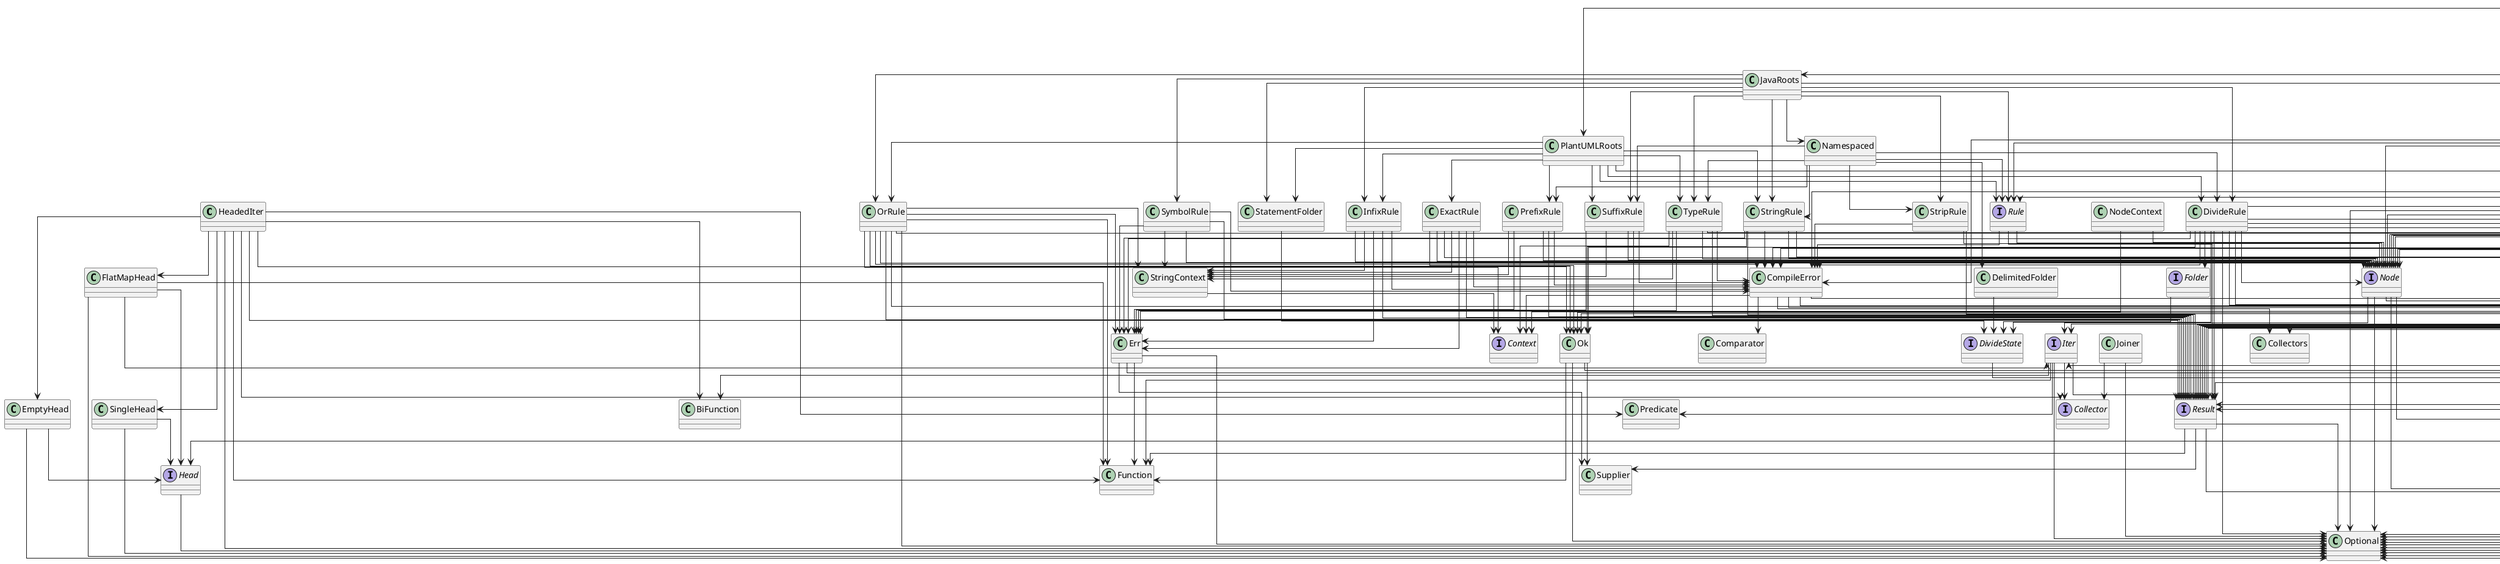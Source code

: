 @startuml
skinparam linetype ortho
HeadedIter --> Collector
HeadedIter --> EmptyHead
HeadedIter --> FlatMapHead
HeadedIter --> SingleHead
HeadedIter --> Ok
HeadedIter --> Result
HeadedIter --> Optional
HeadedIter --> BiFunction
HeadedIter --> Function
HeadedIter --> Predicate
class HeadedIter
Roots --> Node
Roots --> Location
Roots --> Map
class Roots
All --> Node
All --> Location
All --> Map
interface All
SymbolRule --> Err
SymbolRule --> Result
SymbolRule --> Node
SymbolRule --> StringContext
SymbolRule --> CompileError
class SymbolRule
EmptyHead --> Head
EmptyHead --> Optional
class EmptyHead
JavaRoots --> Namespaced
JavaRoots --> DivideRule
JavaRoots --> InfixRule
JavaRoots --> OrRule
JavaRoots --> Rule
JavaRoots --> StringRule
JavaRoots --> StripRule
JavaRoots --> SuffixRule
JavaRoots --> SymbolRule
JavaRoots --> TypeRule
JavaRoots --> StatementFolder
JavaRoots --> List
class JavaRoots
Sources --> Result
Sources --> IOException
Sources --> Map
interface Sources
Iters --> Tuple2
Iters --> RangeHead
Iters --> ArrayList
Iters --> List
Iters --> Map
Iters --> Set
class Iters
PlantUMLRoots --> DivideRule
PlantUMLRoots --> ExactRule
PlantUMLRoots --> InfixRule
PlantUMLRoots --> OrRule
PlantUMLRoots --> PrefixRule
PlantUMLRoots --> Rule
PlantUMLRoots --> StringRule
PlantUMLRoots --> SuffixRule
PlantUMLRoots --> TypeRule
PlantUMLRoots --> StatementFolder
PlantUMLRoots --> List
class PlantUMLRoots
SafeFiles --> Iter
SafeFiles --> Iters
SafeFiles --> Err
SafeFiles --> Ok
SafeFiles --> Result
SafeFiles --> IOException
SafeFiles --> Files
SafeFiles --> Path
SafeFiles --> Optional
SafeFiles --> Collectors
SafeFiles --> Stream
class SafeFiles
Lexer --> Result
Lexer --> CompileError
Lexer --> Location
Lexer --> Map
interface Lexer
StringRule --> Err
StringRule --> Ok
StringRule --> Result
StringRule --> CompileError
StringRule --> MapNode
StringRule --> Node
class StringRule
ThrowableError --> Error
ThrowableError --> PrintWriter
ThrowableError --> StringWriter
class ThrowableError
class Tuple2
ApplicationError --> Error
class ApplicationError
PathSources --> SafeFiles
PathSources --> Tuple2
PathSources --> MapCollector
PathSources --> ResultCollector
PathSources --> Result
PathSources --> IOException
PathSources --> Files
PathSources --> Path
PathSources --> Map
class PathSources
BeforePasser --> Tuple2
BeforePasser --> MapNode
BeforePasser --> Node
BeforePasser --> ParseState
BeforePasser --> ArrayList
BeforePasser --> Collections
BeforePasser --> List
BeforePasser --> Optional
class BeforePasser
StatementFolder --> DivideState
class StatementFolder
AfterPasser --> Tuple2
AfterPasser --> Node
AfterPasser --> ParseState
AfterPasser --> Optional
class AfterPasser
Source --> Result
Source --> IOException
interface Source
Folder --> DivideState
interface Folder
DivideState --> Stream
interface DivideState
CreateDiagram --> MapNode
CreateDiagram --> Node
CreateDiagram --> Location
CreateDiagram --> ArrayList
CreateDiagram --> Collection
CreateDiagram --> Collections
CreateDiagram --> List
CreateDiagram --> Map
CreateDiagram --> Optional
class CreateDiagram
RuleGenerator --> Tuple2
RuleGenerator --> Iters
RuleGenerator --> MapCollector
RuleGenerator --> ResultCollector
RuleGenerator --> Result
RuleGenerator --> CompileError
RuleGenerator --> Rule
RuleGenerator --> Location
RuleGenerator --> Map
class RuleGenerator
Generator --> Result
Generator --> CompileError
Generator --> Location
Generator --> Map
interface Generator
FlatMapHead --> Head
FlatMapHead --> Iter
FlatMapHead --> Optional
FlatMapHead --> Function
class FlatMapHead
Passer --> Tuple2
Passer --> Node
Passer --> ParseState
Passer --> Optional
interface Passer
ResultCollector --> Ok
ResultCollector --> Result
class ResultCollector
InfixRule --> Err
InfixRule --> Result
InfixRule --> Node
InfixRule --> StringContext
InfixRule --> CompileError
class InfixRule
PrefixRule --> Err
PrefixRule --> Result
PrefixRule --> CompileError
PrefixRule --> Node
PrefixRule --> StringContext
class PrefixRule
MapCollector --> Tuple2
MapCollector --> HashMap
MapCollector --> Map
class MapCollector
NodeContext --> Context
NodeContext --> Node
class NodeContext
CompileApplication --> ApplicationError
CompileApplication --> ThrowableError
CompileApplication --> Location
CompileApplication --> Sources
CompileApplication --> Targets
CompileApplication --> Generator
CompileApplication --> Lexer
CompileApplication --> Parser
CompileApplication --> Roots
CompileApplication --> Map
CompileApplication --> Optional
class CompileApplication
ExactRule --> Err
ExactRule --> Ok
ExactRule --> Result
ExactRule --> CompileError
ExactRule --> MapNode
ExactRule --> Node
ExactRule --> StringContext
class ExactRule
PathSource --> SafeFiles
PathSource --> Result
PathSource --> IOException
PathSource --> Path
PathSource --> ArrayList
PathSource --> List
class PathSource
interface Collector
Head --> Optional
interface Head
TypeRule --> Err
TypeRule --> Result
TypeRule --> Context
TypeRule --> Node
TypeRule --> StringContext
TypeRule --> CompileError
TypeRule --> List
class TypeRule
Joiner --> Collector
Joiner --> Optional
class Joiner
Node --> Tuple2
Node --> Iter
Node --> List
Node --> Map
Node --> Optional
interface Node
OrRule --> Err
OrRule --> Ok
OrRule --> Result
OrRule --> Context
OrRule --> Node
OrRule --> StringContext
OrRule --> CompileError
OrRule --> ArrayList
OrRule --> List
OrRule --> Optional
OrRule --> Function
class OrRule
ParseState --> Location
class ParseState
CompileError --> Error
CompileError --> Context
CompileError --> ArrayList
CompileError --> Comparator
CompileError --> List
CompileError --> Collectors
class CompileError
Rule --> Result
Rule --> CompileError
Rule --> Node
interface Rule
Namespaced --> DelimitedFolder
Namespaced --> DivideRule
Namespaced --> PrefixRule
Namespaced --> Rule
Namespaced --> StringRule
Namespaced --> StripRule
Namespaced --> SuffixRule
Namespaced --> TypeRule
class Namespaced
DelimitedFolder --> DivideState
class DelimitedFolder
TreeParser --> Tuple2
TreeParser --> Iters
TreeParser --> MapCollector
TreeParser --> Node
TreeParser --> Location
TreeParser --> ParseState
TreeParser --> ArrayList
TreeParser --> List
TreeParser --> Map
class TreeParser
Location --> List
class Location
interface Parser
StringContext --> Context
class StringContext
PathTargets --> SafeFiles
PathTargets --> Iters
PathTargets --> IOException
PathTargets --> Files
PathTargets --> Path
PathTargets --> Map
PathTargets --> Optional
class PathTargets
SingleHead --> Head
SingleHead --> Optional
class SingleHead
StripRule --> Result
StripRule --> CompileError
StripRule --> Node
class StripRule
interface Error
Iter --> Collector
Iter --> Result
Iter --> Optional
Iter --> BiFunction
Iter --> Function
Iter --> Predicate
interface Iter
Ok --> Tuple2
Ok --> Optional
Ok --> Function
Ok --> Supplier
class Ok
Application --> Optional
interface Application
RangeHead --> Head
RangeHead --> Optional
class RangeHead
DivideRule --> Iters
DivideRule --> ResultCollector
DivideRule --> Err
DivideRule --> Ok
DivideRule --> Result
DivideRule --> MapNode
DivideRule --> Node
DivideRule --> DivideState
DivideRule --> MutableDivideState
DivideRule --> Folder
DivideRule --> CompileError
DivideRule --> ArrayList
DivideRule --> List
DivideRule --> Optional
class DivideRule
Err --> Tuple2
Err --> Optional
Err --> Function
Err --> Supplier
class Err
RuleLexer --> Tuple2
RuleLexer --> Iters
RuleLexer --> MapCollector
RuleLexer --> ResultCollector
RuleLexer --> Result
RuleLexer --> CompileError
RuleLexer --> Node
RuleLexer --> Rule
RuleLexer --> Location
RuleLexer --> Map
class RuleLexer
interface Context
SuffixRule --> Err
SuffixRule --> Result
SuffixRule --> CompileError
SuffixRule --> Node
SuffixRule --> StringContext
class SuffixRule
Result --> Tuple2
Result --> Optional
Result --> Function
Result --> Supplier
interface Result
Main --> Application
Main --> CompileApplication
Main --> JavaRoots
Main --> PlantUMLRoots
Main --> Error
Main --> PathSources
Main --> PathTargets
Main --> Sources
Main --> Targets
Main --> CreateDiagram
Main --> AfterPasser
Main --> BeforePasser
Main --> Lexer
Main --> Parser
Main --> RuleGenerator
Main --> RuleLexer
Main --> TreeParser
Main --> Paths
class Main
MutableDivideState --> ArrayList
MutableDivideState --> List
MutableDivideState --> Stream
class MutableDivideState
MapNode --> Tuple2
MapNode --> Iter
MapNode --> Iters
MapNode --> HashMap
MapNode --> List
MapNode --> Map
MapNode --> Optional
class MapNode
Targets --> IOException
Targets --> Map
Targets --> Optional
interface Targets
@enduml
